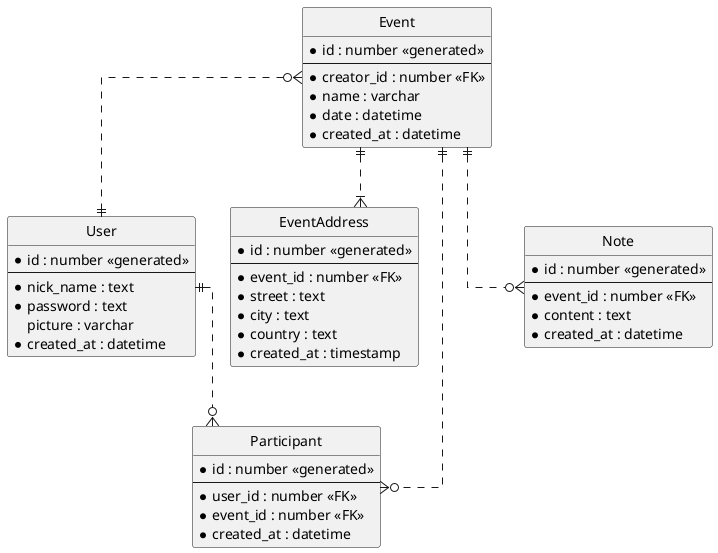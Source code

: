 @startuml M33tings
' hide the spot
hide circle

' avoid problems with angled crows feet
skinparam linetype ortho

/' can sort user's friends by active status '/

entity User {
    * id : number <<generated>>
    --
    * nick_name : text
    * password : text
    picture : varchar
    * created_at : datetime
}

entity Event {
    * id : number <<generated>>
    --
    * creator_id : number <<FK>>
    * name : varchar
    * date : datetime
    * created_at : datetime
}

entity EventAddress {
    * id : number <<generated>>
    --
    *event_id : number <<FK>>
    *street : text
    *city : text
    *country : text
    *created_at : timestamp
}

entity Participant {
    * id : number <<generated>>
    --
    * user_id : number <<FK>>
    * event_id : number <<FK>>
    * created_at : datetime
}

' entity Gallery {
'     * id : number <<generated>>
'     --
'     * event_id : number <<FK>>
' }

' entity Photo {
'     * id : number <<generated>>
'     --
'     * uploader_id : number <<FK>>
'     * gallery_id : number <<FK>>
'     * path : text
'     * created_at : datetime 
' }

entity Note {
    * id : number <<generated>>
    --
    * event_id : number <<FK>>
    * content : text
    * created_at : datetime
}


Event }o..|| User
' Event ||..|| Gallery
' Gallery ||..o{ Photo
' Photo }o..|| User
Event ||..o{ Note
Event ||..|{ EventAddress
Event ||..o{ Participant
User ||..o{ Participant

@enduml
